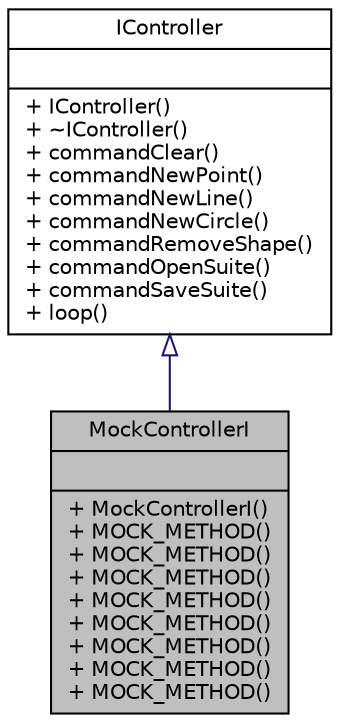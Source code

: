 digraph "MockControllerI"
{
 // LATEX_PDF_SIZE
  edge [fontname="Helvetica",fontsize="10",labelfontname="Helvetica",labelfontsize="10"];
  node [fontname="Helvetica",fontsize="10",shape=record];
  Node1 [label="{MockControllerI\n||+ MockControllerI()\l+ MOCK_METHOD()\l+ MOCK_METHOD()\l+ MOCK_METHOD()\l+ MOCK_METHOD()\l+ MOCK_METHOD()\l+ MOCK_METHOD()\l+ MOCK_METHOD()\l+ MOCK_METHOD()\l}",height=0.2,width=0.4,color="black", fillcolor="grey75", style="filled", fontcolor="black",tooltip=" "];
  Node2 -> Node1 [dir="back",color="midnightblue",fontsize="10",style="solid",arrowtail="onormal",fontname="Helvetica"];
  Node2 [label="{IController\n||+ IController()\l+ ~IController()\l+ commandClear()\l+ commandNewPoint()\l+ commandNewLine()\l+ commandNewCircle()\l+ commandRemoveShape()\l+ commandOpenSuite()\l+ commandSaveSuite()\l+ loop()\l}",height=0.2,width=0.4,color="black", fillcolor="white", style="filled",URL="$class_i_controller.html",tooltip="Here is controlls the model."];
}
